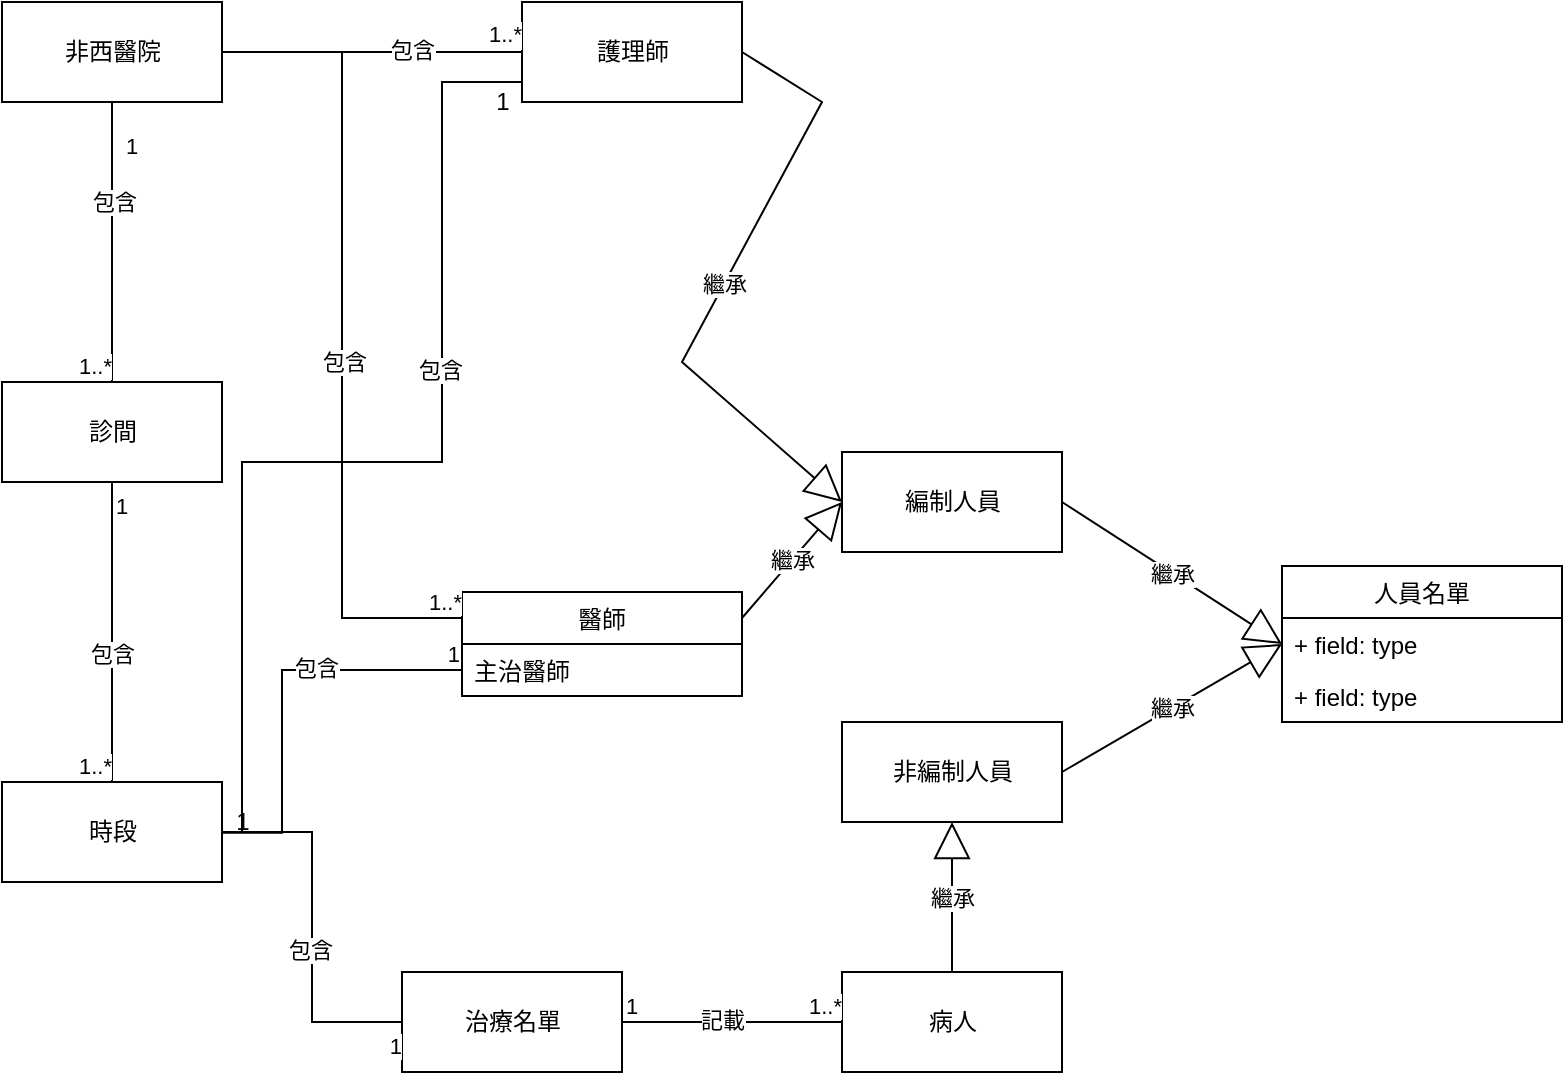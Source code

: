 <mxfile version="17.1.3" type="device"><diagram id="oKyxzHDayaN0CAhAsXDF" name="非西醫院領域模型"><mxGraphModel dx="1348" dy="750" grid="1" gridSize="10" guides="1" tooltips="1" connect="1" arrows="1" fold="1" page="1" pageScale="1" pageWidth="1200" pageHeight="1920" math="0" shadow="0"><root><mxCell id="0"/><mxCell id="1" parent="0"/><mxCell id="1XPy7ggawE_EIH8CVNYC-1" value="非西醫院" style="html=1;" parent="1" vertex="1"><mxGeometry x="60" y="600" width="110" height="50" as="geometry"/></mxCell><mxCell id="1XPy7ggawE_EIH8CVNYC-2" value="診間" style="html=1;" parent="1" vertex="1"><mxGeometry x="60" y="790" width="110" height="50" as="geometry"/></mxCell><mxCell id="1XPy7ggawE_EIH8CVNYC-3" value="時段" style="html=1;" parent="1" vertex="1"><mxGeometry x="60" y="990" width="110" height="50" as="geometry"/></mxCell><mxCell id="1XPy7ggawE_EIH8CVNYC-4" value="治療名單" style="html=1;" parent="1" vertex="1"><mxGeometry x="260" y="1085" width="110" height="50" as="geometry"/></mxCell><mxCell id="1XPy7ggawE_EIH8CVNYC-6" value="護理師" style="html=1;" parent="1" vertex="1"><mxGeometry x="320" y="600" width="110" height="50" as="geometry"/></mxCell><mxCell id="1XPy7ggawE_EIH8CVNYC-7" value="病人" style="html=1;" parent="1" vertex="1"><mxGeometry x="480" y="1085" width="110" height="50" as="geometry"/></mxCell><mxCell id="1XPy7ggawE_EIH8CVNYC-9" value="" style="endArrow=none;html=1;edgeStyle=orthogonalEdgeStyle;rounded=0;exitX=0.5;exitY=1;exitDx=0;exitDy=0;entryX=0.5;entryY=0;entryDx=0;entryDy=0;" parent="1" source="1XPy7ggawE_EIH8CVNYC-1" target="1XPy7ggawE_EIH8CVNYC-2" edge="1"><mxGeometry relative="1" as="geometry"><mxPoint x="190" y="970" as="sourcePoint"/><mxPoint x="350" y="970" as="targetPoint"/></mxGeometry></mxCell><mxCell id="1XPy7ggawE_EIH8CVNYC-10" value="1" style="edgeLabel;resizable=0;html=1;align=left;verticalAlign=bottom;" parent="1XPy7ggawE_EIH8CVNYC-9" connectable="0" vertex="1"><mxGeometry x="-1" relative="1" as="geometry"><mxPoint x="5" y="30" as="offset"/></mxGeometry></mxCell><mxCell id="1XPy7ggawE_EIH8CVNYC-11" value="1..*" style="edgeLabel;resizable=0;html=1;align=right;verticalAlign=bottom;" parent="1XPy7ggawE_EIH8CVNYC-9" connectable="0" vertex="1"><mxGeometry x="1" relative="1" as="geometry"/></mxCell><mxCell id="1XPy7ggawE_EIH8CVNYC-12" value="包含" style="edgeLabel;html=1;align=center;verticalAlign=middle;resizable=0;points=[];" parent="1XPy7ggawE_EIH8CVNYC-9" vertex="1" connectable="0"><mxGeometry x="-0.291" y="1" relative="1" as="geometry"><mxPoint as="offset"/></mxGeometry></mxCell><mxCell id="1XPy7ggawE_EIH8CVNYC-13" value="" style="endArrow=none;html=1;edgeStyle=orthogonalEdgeStyle;rounded=0;exitX=0.5;exitY=1;exitDx=0;exitDy=0;entryX=0.5;entryY=0;entryDx=0;entryDy=0;" parent="1" source="1XPy7ggawE_EIH8CVNYC-2" target="1XPy7ggawE_EIH8CVNYC-3" edge="1"><mxGeometry relative="1" as="geometry"><mxPoint x="190" y="970" as="sourcePoint"/><mxPoint x="350" y="970" as="targetPoint"/></mxGeometry></mxCell><mxCell id="1XPy7ggawE_EIH8CVNYC-14" value="1" style="edgeLabel;resizable=0;html=1;align=left;verticalAlign=bottom;" parent="1XPy7ggawE_EIH8CVNYC-13" connectable="0" vertex="1"><mxGeometry x="-1" relative="1" as="geometry"><mxPoint y="20" as="offset"/></mxGeometry></mxCell><mxCell id="1XPy7ggawE_EIH8CVNYC-15" value="1..*" style="edgeLabel;resizable=0;html=1;align=right;verticalAlign=bottom;" parent="1XPy7ggawE_EIH8CVNYC-13" connectable="0" vertex="1"><mxGeometry x="1" relative="1" as="geometry"/></mxCell><mxCell id="1XPy7ggawE_EIH8CVNYC-16" value="包含" style="edgeLabel;html=1;align=center;verticalAlign=middle;resizable=0;points=[];" parent="1XPy7ggawE_EIH8CVNYC-13" vertex="1" connectable="0"><mxGeometry x="0.146" relative="1" as="geometry"><mxPoint as="offset"/></mxGeometry></mxCell><mxCell id="1XPy7ggawE_EIH8CVNYC-23" value="" style="endArrow=none;html=1;edgeStyle=orthogonalEdgeStyle;rounded=0;exitX=1;exitY=0.5;exitDx=0;exitDy=0;entryX=0;entryY=0.5;entryDx=0;entryDy=0;" parent="1" source="1XPy7ggawE_EIH8CVNYC-3" target="1XPy7ggawE_EIH8CVNYC-4" edge="1"><mxGeometry relative="1" as="geometry"><mxPoint x="190" y="970" as="sourcePoint"/><mxPoint x="350" y="970" as="targetPoint"/></mxGeometry></mxCell><mxCell id="1XPy7ggawE_EIH8CVNYC-25" value="1" style="edgeLabel;resizable=0;html=1;align=right;verticalAlign=bottom;" parent="1XPy7ggawE_EIH8CVNYC-23" connectable="0" vertex="1"><mxGeometry x="1" relative="1" as="geometry"><mxPoint y="20" as="offset"/></mxGeometry></mxCell><mxCell id="1XPy7ggawE_EIH8CVNYC-30" value="包含" style="edgeLabel;html=1;align=center;verticalAlign=middle;resizable=0;points=[];" parent="1XPy7ggawE_EIH8CVNYC-23" vertex="1" connectable="0"><mxGeometry x="0.117" y="-1" relative="1" as="geometry"><mxPoint as="offset"/></mxGeometry></mxCell><mxCell id="1XPy7ggawE_EIH8CVNYC-20" value="" style="endArrow=none;html=1;edgeStyle=orthogonalEdgeStyle;rounded=0;exitX=1;exitY=0.5;exitDx=0;exitDy=0;entryX=0;entryY=0.5;entryDx=0;entryDy=0;" parent="1" source="1XPy7ggawE_EIH8CVNYC-1" target="1XPy7ggawE_EIH8CVNYC-6" edge="1"><mxGeometry relative="1" as="geometry"><mxPoint x="190" y="970" as="sourcePoint"/><mxPoint x="350" y="970" as="targetPoint"/></mxGeometry></mxCell><mxCell id="1XPy7ggawE_EIH8CVNYC-22" value="1..*" style="edgeLabel;resizable=0;html=1;align=right;verticalAlign=bottom;" parent="1XPy7ggawE_EIH8CVNYC-20" connectable="0" vertex="1"><mxGeometry x="1" relative="1" as="geometry"/></mxCell><mxCell id="1XPy7ggawE_EIH8CVNYC-28" value="包含" style="edgeLabel;html=1;align=center;verticalAlign=middle;resizable=0;points=[];" parent="1XPy7ggawE_EIH8CVNYC-20" vertex="1" connectable="0"><mxGeometry x="0.265" y="1" relative="1" as="geometry"><mxPoint as="offset"/></mxGeometry></mxCell><mxCell id="1XPy7ggawE_EIH8CVNYC-31" value="編制人員" style="html=1;" parent="1" vertex="1"><mxGeometry x="480" y="825" width="110" height="50" as="geometry"/></mxCell><mxCell id="1XPy7ggawE_EIH8CVNYC-32" value="繼承" style="endArrow=block;endSize=16;endFill=0;html=1;rounded=0;exitX=1;exitY=0.5;exitDx=0;exitDy=0;entryX=0;entryY=0.5;entryDx=0;entryDy=0;" parent="1" source="1XPy7ggawE_EIH8CVNYC-6" target="1XPy7ggawE_EIH8CVNYC-31" edge="1"><mxGeometry width="160" relative="1" as="geometry"><mxPoint x="430" y="970" as="sourcePoint"/><mxPoint x="590" y="970" as="targetPoint"/><Array as="points"><mxPoint x="470" y="650"/><mxPoint x="400" y="780"/></Array></mxGeometry></mxCell><mxCell id="1XPy7ggawE_EIH8CVNYC-33" value="繼承" style="endArrow=block;endSize=16;endFill=0;html=1;rounded=0;exitX=1;exitY=0.25;exitDx=0;exitDy=0;entryX=0;entryY=0.5;entryDx=0;entryDy=0;" parent="1" source="xILh3y4pqzketwZrz2ir-13" target="1XPy7ggawE_EIH8CVNYC-31" edge="1"><mxGeometry width="160" relative="1" as="geometry"><mxPoint x="380" y="825" as="sourcePoint"/><mxPoint x="490" y="860" as="targetPoint"/></mxGeometry></mxCell><mxCell id="1XPy7ggawE_EIH8CVNYC-34" value="繼承" style="endArrow=block;endSize=16;endFill=0;html=1;rounded=0;exitX=0.5;exitY=0;exitDx=0;exitDy=0;entryX=0.5;entryY=1;entryDx=0;entryDy=0;" parent="1" source="1XPy7ggawE_EIH8CVNYC-7" target="1XPy7ggawE_EIH8CVNYC-35" edge="1"><mxGeometry width="160" relative="1" as="geometry"><mxPoint x="560" y="1040" as="sourcePoint"/><mxPoint x="640" y="1000" as="targetPoint"/></mxGeometry></mxCell><mxCell id="1XPy7ggawE_EIH8CVNYC-35" value="非編制人員" style="html=1;" parent="1" vertex="1"><mxGeometry x="480" y="960" width="110" height="50" as="geometry"/></mxCell><mxCell id="1XPy7ggawE_EIH8CVNYC-36" value="繼承" style="endArrow=block;endSize=16;endFill=0;html=1;rounded=0;entryX=0;entryY=0.5;entryDx=0;entryDy=0;exitX=1;exitY=0.5;exitDx=0;exitDy=0;" parent="1" source="1XPy7ggawE_EIH8CVNYC-31" target="1XPy7ggawE_EIH8CVNYC-40" edge="1"><mxGeometry width="160" relative="1" as="geometry"><mxPoint x="630" y="870" as="sourcePoint"/><mxPoint x="680.0" y="882.5" as="targetPoint"/></mxGeometry></mxCell><mxCell id="1XPy7ggawE_EIH8CVNYC-37" value="繼承" style="endArrow=block;endSize=16;endFill=0;html=1;rounded=0;entryX=0;entryY=0.5;entryDx=0;entryDy=0;exitX=1;exitY=0.5;exitDx=0;exitDy=0;" parent="1" source="1XPy7ggawE_EIH8CVNYC-35" target="1XPy7ggawE_EIH8CVNYC-40" edge="1"><mxGeometry width="160" relative="1" as="geometry"><mxPoint x="600.0" y="860" as="sourcePoint"/><mxPoint x="690.0" y="892.5" as="targetPoint"/></mxGeometry></mxCell><mxCell id="1XPy7ggawE_EIH8CVNYC-38" value="人員名單" style="swimlane;fontStyle=0;childLayout=stackLayout;horizontal=1;startSize=26;fillColor=none;horizontalStack=0;resizeParent=1;resizeParentMax=0;resizeLast=0;collapsible=1;marginBottom=0;" parent="1" vertex="1"><mxGeometry x="700" y="882" width="140" height="78" as="geometry"/></mxCell><mxCell id="1XPy7ggawE_EIH8CVNYC-40" value="+ field: type" style="text;strokeColor=none;fillColor=none;align=left;verticalAlign=top;spacingLeft=4;spacingRight=4;overflow=hidden;rotatable=0;points=[[0,0.5],[1,0.5]];portConstraint=eastwest;" parent="1XPy7ggawE_EIH8CVNYC-38" vertex="1"><mxGeometry y="26" width="140" height="26" as="geometry"/></mxCell><mxCell id="1XPy7ggawE_EIH8CVNYC-41" value="+ field: type" style="text;strokeColor=none;fillColor=none;align=left;verticalAlign=top;spacingLeft=4;spacingRight=4;overflow=hidden;rotatable=0;points=[[0,0.5],[1,0.5]];portConstraint=eastwest;" parent="1XPy7ggawE_EIH8CVNYC-38" vertex="1"><mxGeometry y="52" width="140" height="26" as="geometry"/></mxCell><mxCell id="1XPy7ggawE_EIH8CVNYC-43" value="" style="endArrow=none;html=1;edgeStyle=orthogonalEdgeStyle;rounded=0;exitX=1;exitY=0.5;exitDx=0;exitDy=0;entryX=0;entryY=0.5;entryDx=0;entryDy=0;" parent="1" source="1XPy7ggawE_EIH8CVNYC-4" target="1XPy7ggawE_EIH8CVNYC-7" edge="1"><mxGeometry relative="1" as="geometry"><mxPoint x="370" y="880" as="sourcePoint"/><mxPoint x="530" y="1060" as="targetPoint"/></mxGeometry></mxCell><mxCell id="1XPy7ggawE_EIH8CVNYC-44" value="1" style="edgeLabel;resizable=0;html=1;align=left;verticalAlign=bottom;" parent="1XPy7ggawE_EIH8CVNYC-43" connectable="0" vertex="1"><mxGeometry x="-1" relative="1" as="geometry"/></mxCell><mxCell id="1XPy7ggawE_EIH8CVNYC-45" value="1..*" style="edgeLabel;resizable=0;html=1;align=right;verticalAlign=bottom;" parent="1XPy7ggawE_EIH8CVNYC-43" connectable="0" vertex="1"><mxGeometry x="1" relative="1" as="geometry"/></mxCell><mxCell id="xILh3y4pqzketwZrz2ir-23" value="記載" style="edgeLabel;html=1;align=center;verticalAlign=middle;resizable=0;points=[];" vertex="1" connectable="0" parent="1XPy7ggawE_EIH8CVNYC-43"><mxGeometry x="-0.259" y="1" relative="1" as="geometry"><mxPoint x="9" as="offset"/></mxGeometry></mxCell><mxCell id="xILh3y4pqzketwZrz2ir-1" value="1" style="text;html=1;align=center;verticalAlign=middle;resizable=0;points=[];autosize=1;strokeColor=none;fillColor=none;" vertex="1" parent="1"><mxGeometry x="170" y="1000" width="20" height="20" as="geometry"/></mxCell><mxCell id="xILh3y4pqzketwZrz2ir-2" value="" style="endArrow=none;html=1;edgeStyle=orthogonalEdgeStyle;rounded=0;exitX=0.029;exitY=0.752;exitDx=0;exitDy=0;exitPerimeter=0;entryX=0;entryY=0.5;entryDx=0;entryDy=0;" edge="1" parent="1" source="xILh3y4pqzketwZrz2ir-1" target="1XPy7ggawE_EIH8CVNYC-6"><mxGeometry relative="1" as="geometry"><mxPoint x="180" y="635" as="sourcePoint"/><mxPoint x="270" y="800" as="targetPoint"/><Array as="points"><mxPoint x="180" y="1015"/><mxPoint x="180" y="830"/><mxPoint x="280" y="830"/><mxPoint x="280" y="640"/><mxPoint x="320" y="640"/></Array></mxGeometry></mxCell><mxCell id="xILh3y4pqzketwZrz2ir-3" value="1..*" style="edgeLabel;resizable=0;html=1;align=right;verticalAlign=bottom;" connectable="0" vertex="1" parent="xILh3y4pqzketwZrz2ir-2"><mxGeometry x="1" relative="1" as="geometry"/></mxCell><mxCell id="xILh3y4pqzketwZrz2ir-4" value="包含" style="edgeLabel;html=1;align=center;verticalAlign=middle;resizable=0;points=[];" vertex="1" connectable="0" parent="xILh3y4pqzketwZrz2ir-2"><mxGeometry x="0.265" y="1" relative="1" as="geometry"><mxPoint as="offset"/></mxGeometry></mxCell><mxCell id="xILh3y4pqzketwZrz2ir-5" value="1" style="text;html=1;align=center;verticalAlign=middle;resizable=0;points=[];autosize=1;strokeColor=none;fillColor=none;" vertex="1" parent="1"><mxGeometry x="300" y="640" width="20" height="20" as="geometry"/></mxCell><mxCell id="xILh3y4pqzketwZrz2ir-6" value="" style="endArrow=none;html=1;edgeStyle=orthogonalEdgeStyle;rounded=0;exitX=0.01;exitY=0.771;exitDx=0;exitDy=0;exitPerimeter=0;entryX=0;entryY=0.5;entryDx=0;entryDy=0;" edge="1" parent="1" source="xILh3y4pqzketwZrz2ir-1" target="xILh3y4pqzketwZrz2ir-14"><mxGeometry relative="1" as="geometry"><mxPoint x="180.58" y="1025.04" as="sourcePoint"/><mxPoint x="260" y="940" as="targetPoint"/><Array as="points"><mxPoint x="200" y="1015"/><mxPoint x="200" y="934"/></Array></mxGeometry></mxCell><mxCell id="xILh3y4pqzketwZrz2ir-7" value="1" style="edgeLabel;resizable=0;html=1;align=right;verticalAlign=bottom;" connectable="0" vertex="1" parent="xILh3y4pqzketwZrz2ir-6"><mxGeometry x="1" relative="1" as="geometry"/></mxCell><mxCell id="xILh3y4pqzketwZrz2ir-8" value="包含" style="edgeLabel;html=1;align=center;verticalAlign=middle;resizable=0;points=[];" vertex="1" connectable="0" parent="xILh3y4pqzketwZrz2ir-6"><mxGeometry x="0.265" y="1" relative="1" as="geometry"><mxPoint as="offset"/></mxGeometry></mxCell><mxCell id="xILh3y4pqzketwZrz2ir-13" value="醫師" style="swimlane;fontStyle=0;childLayout=stackLayout;horizontal=1;startSize=26;fillColor=none;horizontalStack=0;resizeParent=1;resizeParentMax=0;resizeLast=0;collapsible=1;marginBottom=0;" vertex="1" parent="1"><mxGeometry x="290" y="895" width="140" height="52" as="geometry"/></mxCell><mxCell id="xILh3y4pqzketwZrz2ir-14" value="主治醫師" style="text;strokeColor=none;fillColor=none;align=left;verticalAlign=top;spacingLeft=4;spacingRight=4;overflow=hidden;rotatable=0;points=[[0,0.5],[1,0.5]];portConstraint=eastwest;" vertex="1" parent="xILh3y4pqzketwZrz2ir-13"><mxGeometry y="26" width="140" height="26" as="geometry"/></mxCell><mxCell id="xILh3y4pqzketwZrz2ir-17" value="" style="endArrow=none;html=1;edgeStyle=orthogonalEdgeStyle;rounded=0;exitX=1;exitY=0.5;exitDx=0;exitDy=0;entryX=0;entryY=0.25;entryDx=0;entryDy=0;" edge="1" parent="1" source="1XPy7ggawE_EIH8CVNYC-1" target="xILh3y4pqzketwZrz2ir-13"><mxGeometry relative="1" as="geometry"><mxPoint x="180" y="635" as="sourcePoint"/><mxPoint x="330" y="635" as="targetPoint"/><Array as="points"><mxPoint x="230" y="625"/><mxPoint x="230" y="908"/></Array></mxGeometry></mxCell><mxCell id="xILh3y4pqzketwZrz2ir-18" value="1..*" style="edgeLabel;resizable=0;html=1;align=right;verticalAlign=bottom;" connectable="0" vertex="1" parent="xILh3y4pqzketwZrz2ir-17"><mxGeometry x="1" relative="1" as="geometry"/></mxCell><mxCell id="xILh3y4pqzketwZrz2ir-19" value="包含" style="edgeLabel;html=1;align=center;verticalAlign=middle;resizable=0;points=[];" vertex="1" connectable="0" parent="xILh3y4pqzketwZrz2ir-17"><mxGeometry x="0.265" y="1" relative="1" as="geometry"><mxPoint y="-40" as="offset"/></mxGeometry></mxCell></root></mxGraphModel></diagram></mxfile>